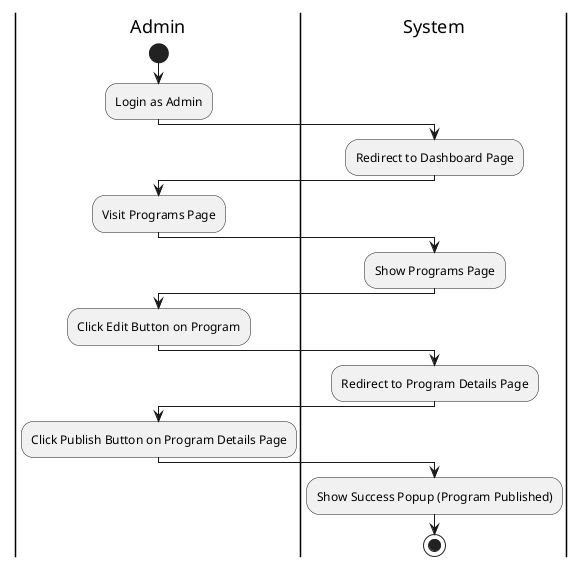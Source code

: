 @startuml PublishProgram
|Admin|
start
:Login as Admin;
|System|
:Redirect to Dashboard Page;
|Admin|
:Visit Programs Page;
|System|
:Show Programs Page;
|Admin|
:Click Edit Button on Program;
|System|
:Redirect to Program Details Page;
|Admin|
:Click Publish Button on Program Details Page;
|System|
:Show Success Popup (Program Published);
stop
@enduml
